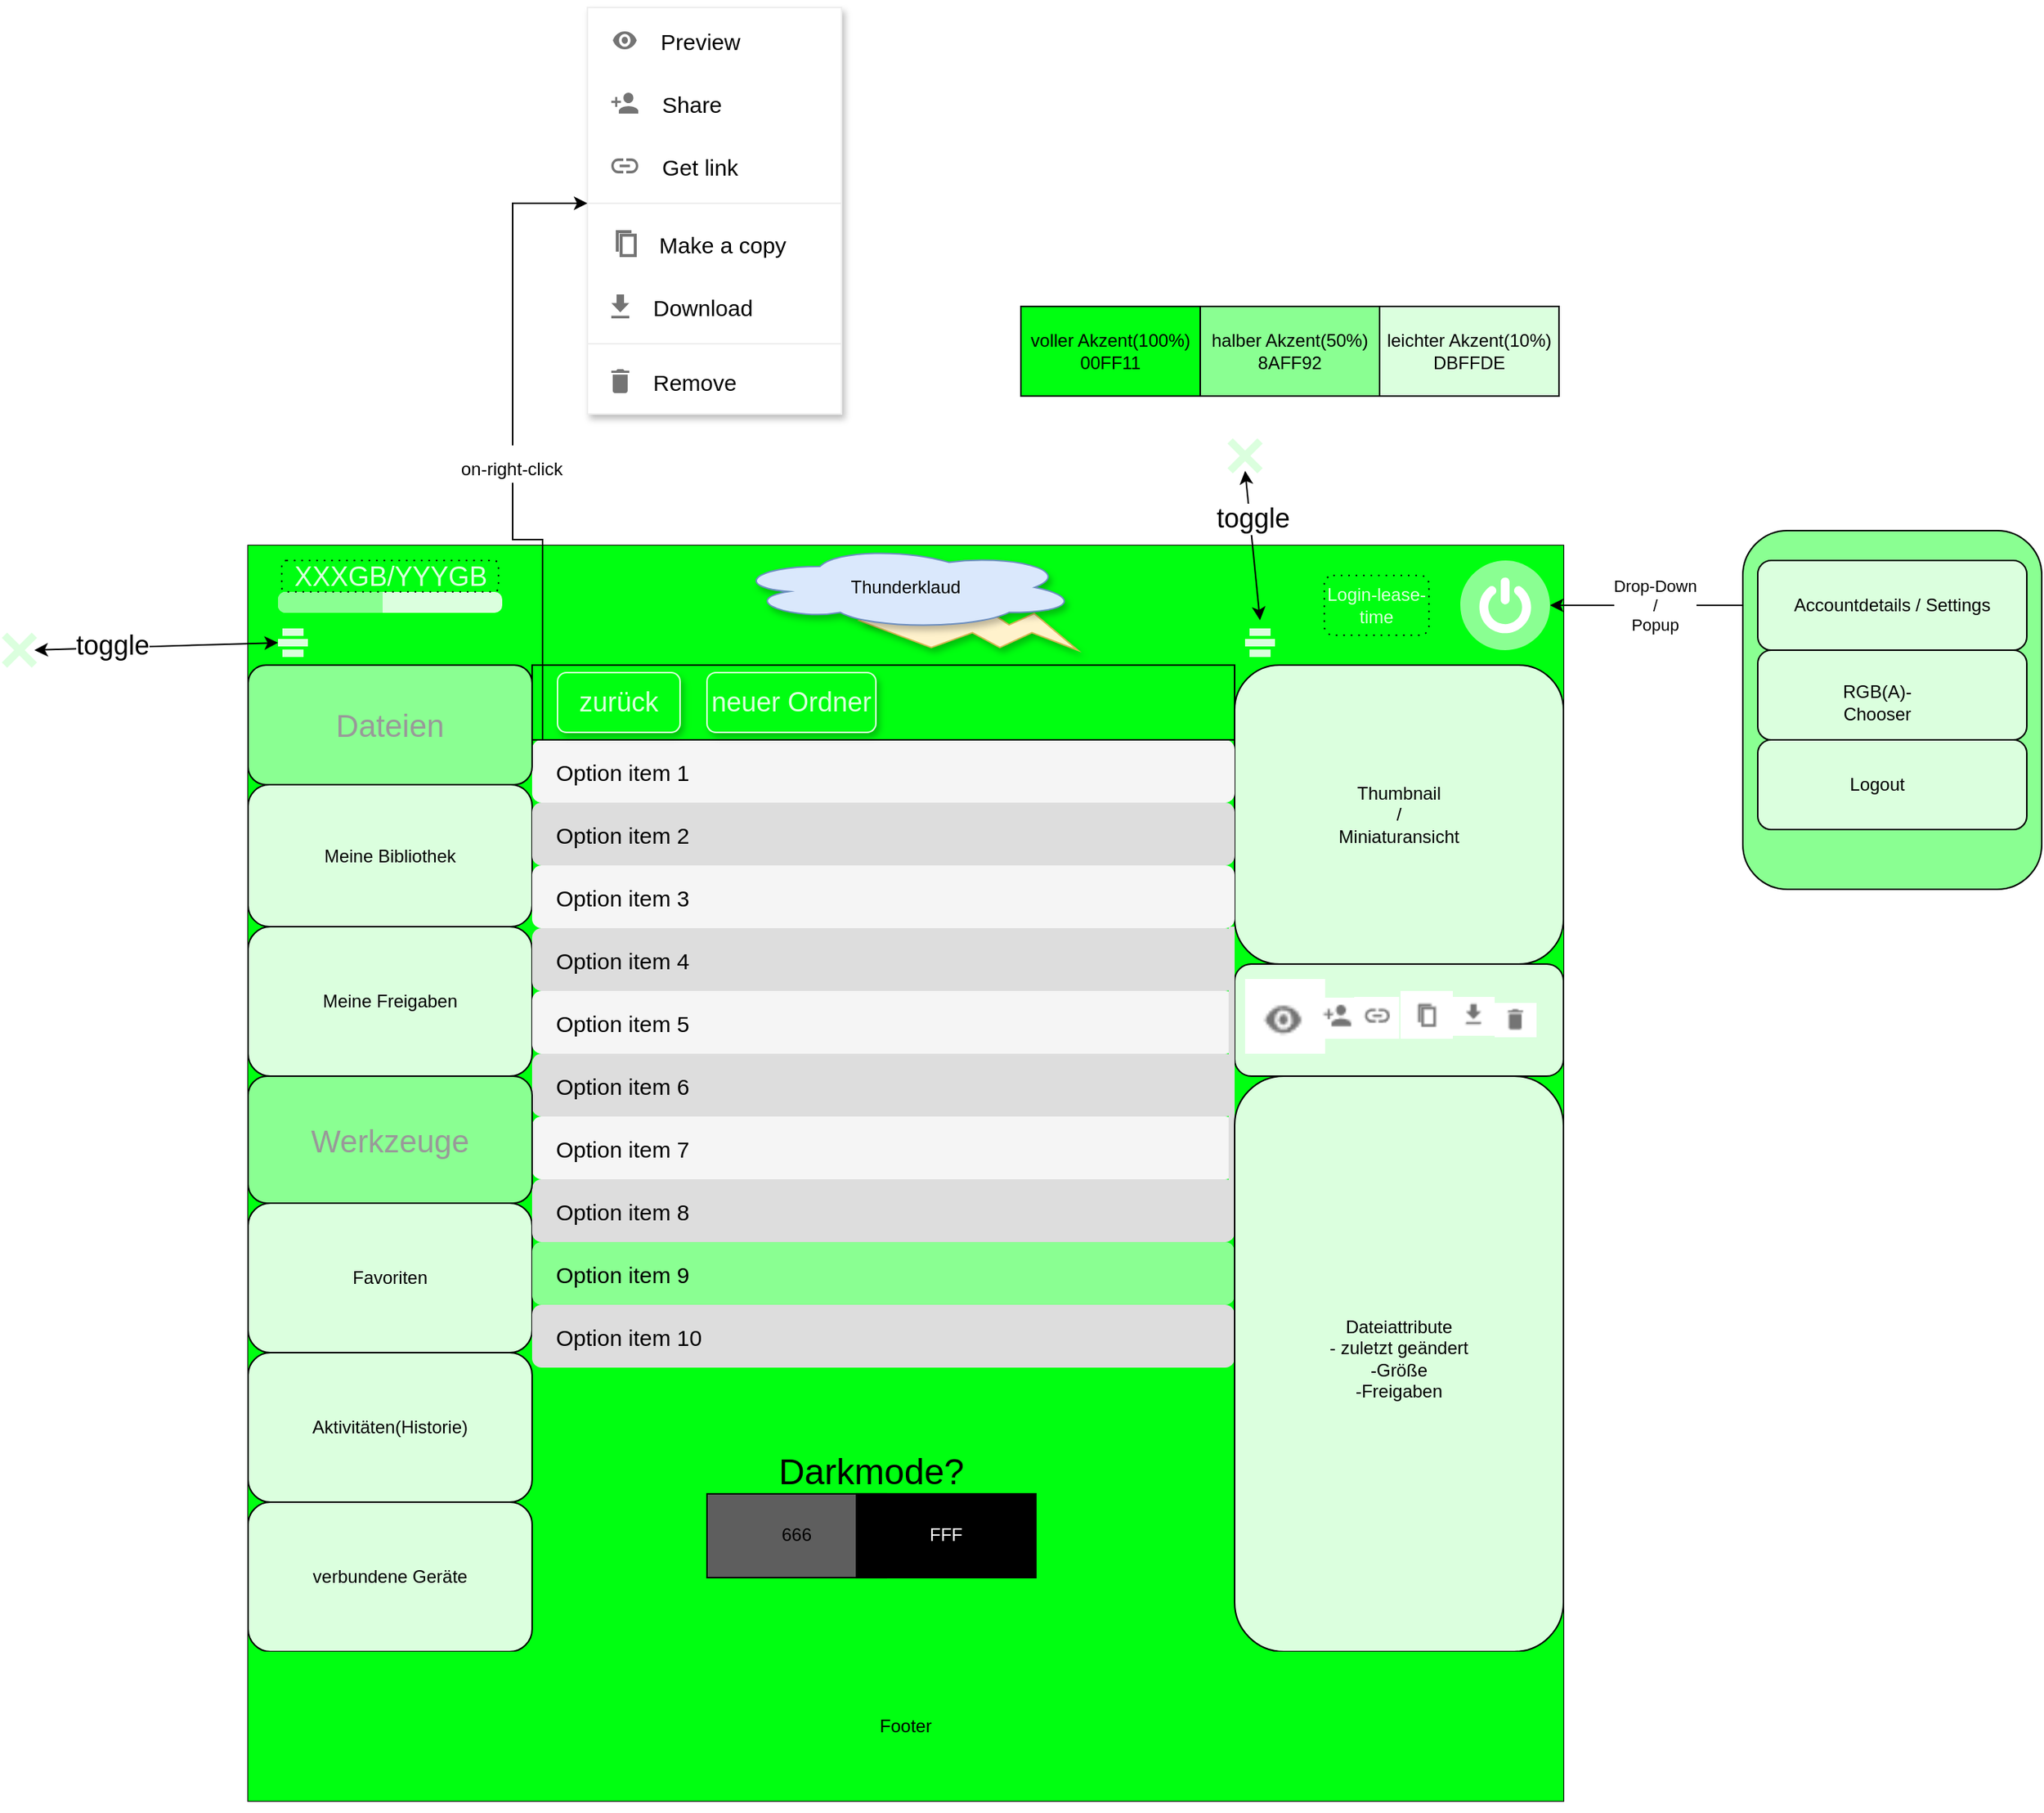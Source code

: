<mxfile version="20.3.0" type="device"><diagram id="fD5sghn02pqpvC1dOxhw" name="Seite-1"><mxGraphModel dx="2585" dy="1576" grid="1" gridSize="10" guides="1" tooltips="1" connect="1" arrows="1" fold="1" page="1" pageScale="1" pageWidth="827" pageHeight="1169" math="0" shadow="0"><root><mxCell id="0"/><mxCell id="1" parent="0"/><mxCell id="sJvkEtUdEGwNYOFq1Ack-138" value="" style="group;fillColor=none;" vertex="1" connectable="0" parent="1"><mxGeometry x="250" y="40" width="1363" height="1200" as="geometry"/></mxCell><mxCell id="sJvkEtUdEGwNYOFq1Ack-93" value="" style="group" vertex="1" connectable="0" parent="sJvkEtUdEGwNYOFq1Ack-138"><mxGeometry x="163" width="1200" height="1200" as="geometry"/></mxCell><mxCell id="sJvkEtUdEGwNYOFq1Ack-33" value="" style="group" vertex="1" connectable="0" parent="sJvkEtUdEGwNYOFq1Ack-93"><mxGeometry y="350" width="1200" height="850" as="geometry"/></mxCell><mxCell id="sJvkEtUdEGwNYOFq1Ack-5" value="" style="group;fillColor=#00FF11;" vertex="1" connectable="0" parent="sJvkEtUdEGwNYOFq1Ack-33"><mxGeometry y="10" width="880" height="840" as="geometry"/></mxCell><mxCell id="sJvkEtUdEGwNYOFq1Ack-2" value="" style="rounded=0;whiteSpace=wrap;html=1;direction=south;fillColor=#00FF11;" vertex="1" parent="sJvkEtUdEGwNYOFq1Ack-5"><mxGeometry width="880" height="840" as="geometry"/></mxCell><mxCell id="sJvkEtUdEGwNYOFq1Ack-3" value="" style="rounded=0;whiteSpace=wrap;html=1;fillColor=#00FF11;strokeColor=none;" vertex="1" parent="sJvkEtUdEGwNYOFq1Ack-5"><mxGeometry width="880" height="80" as="geometry"/></mxCell><mxCell id="sJvkEtUdEGwNYOFq1Ack-6" value="" style="ellipse;whiteSpace=wrap;html=1;aspect=fixed;" vertex="1" parent="sJvkEtUdEGwNYOFq1Ack-5"><mxGeometry x="816" y="15" width="50" height="50" as="geometry"/></mxCell><mxCell id="sJvkEtUdEGwNYOFq1Ack-7" value="" style="rounded=0;whiteSpace=wrap;html=1;fillColor=#00FF11;strokeColor=none;" vertex="1" parent="sJvkEtUdEGwNYOFq1Ack-5"><mxGeometry y="80" width="190" height="760" as="geometry"/></mxCell><mxCell id="sJvkEtUdEGwNYOFq1Ack-8" value="&lt;span style=&quot;color: rgb(0, 0, 0); font-family: Helvetica; font-size: 12px; font-style: normal; font-variant-ligatures: normal; font-variant-caps: normal; font-weight: 400; letter-spacing: normal; orphans: 2; text-align: center; text-indent: 0px; text-transform: none; widows: 2; word-spacing: 0px; -webkit-text-stroke-width: 0px; text-decoration-thickness: initial; text-decoration-style: initial; text-decoration-color: initial; float: none; display: inline !important;&quot;&gt;Meine Bibliothek&lt;/span&gt;" style="rounded=1;whiteSpace=wrap;html=1;fillColor=#DBFFDE;" vertex="1" parent="sJvkEtUdEGwNYOFq1Ack-5"><mxGeometry y="160" width="190" height="95" as="geometry"/></mxCell><mxCell id="sJvkEtUdEGwNYOFq1Ack-9" value="Meine Freigaben" style="rounded=1;whiteSpace=wrap;html=1;fillColor=#DBFFDE;" vertex="1" parent="sJvkEtUdEGwNYOFq1Ack-5"><mxGeometry y="255" width="190" height="100" as="geometry"/></mxCell><mxCell id="sJvkEtUdEGwNYOFq1Ack-11" value="Favoriten" style="rounded=1;whiteSpace=wrap;html=1;fillColor=#DBFFDE;glass=0;" vertex="1" parent="sJvkEtUdEGwNYOFq1Ack-5"><mxGeometry y="440" width="190" height="100" as="geometry"/></mxCell><mxCell id="sJvkEtUdEGwNYOFq1Ack-12" value="Aktivitäten(Historie)" style="rounded=1;whiteSpace=wrap;html=1;fillColor=#DBFFDE;" vertex="1" parent="sJvkEtUdEGwNYOFq1Ack-5"><mxGeometry y="540" width="190" height="100" as="geometry"/></mxCell><mxCell id="sJvkEtUdEGwNYOFq1Ack-13" value="verbundene Geräte" style="rounded=1;whiteSpace=wrap;html=1;fillColor=#DBFFDE;" vertex="1" parent="sJvkEtUdEGwNYOFq1Ack-5"><mxGeometry y="640" width="190" height="100" as="geometry"/></mxCell><mxCell id="sJvkEtUdEGwNYOFq1Ack-14" value="" style="rounded=0;whiteSpace=wrap;html=1;strokeColor=none;" vertex="1" parent="sJvkEtUdEGwNYOFq1Ack-5"><mxGeometry y="740" width="190" height="100" as="geometry"/></mxCell><mxCell id="sJvkEtUdEGwNYOFq1Ack-22" value="" style="sketch=0;html=1;aspect=fixed;strokeColor=none;shadow=0;align=center;verticalAlign=top;fillColor=#8AFF92;shape=mxgraph.gcp2.a7_power" vertex="1" parent="sJvkEtUdEGwNYOFq1Ack-5"><mxGeometry x="811" y="10" width="60" height="60" as="geometry"/></mxCell><mxCell id="sJvkEtUdEGwNYOFq1Ack-35" value="" style="rounded=0;whiteSpace=wrap;html=1;fillColor=#00FF11;strokeColor=none;" vertex="1" parent="sJvkEtUdEGwNYOFq1Ack-5"><mxGeometry x="660" y="80" width="220" height="760" as="geometry"/></mxCell><mxCell id="sJvkEtUdEGwNYOFq1Ack-36" value="" style="rounded=1;whiteSpace=wrap;html=1;fillColor=#DBFFDE;" vertex="1" parent="sJvkEtUdEGwNYOFq1Ack-5"><mxGeometry x="660" y="80" width="220" height="200" as="geometry"/></mxCell><mxCell id="sJvkEtUdEGwNYOFq1Ack-39" value="" style="rounded=1;whiteSpace=wrap;html=1;fillColor=#DBFFDE;" vertex="1" parent="sJvkEtUdEGwNYOFq1Ack-5"><mxGeometry x="660" y="280" width="220" height="75" as="geometry"/></mxCell><mxCell id="sJvkEtUdEGwNYOFq1Ack-48" value="Thumbnail&lt;br&gt;/&lt;br&gt;Miniaturansicht" style="text;html=1;strokeColor=none;fillColor=none;align=center;verticalAlign=middle;whiteSpace=wrap;rounded=0;" vertex="1" parent="sJvkEtUdEGwNYOFq1Ack-5"><mxGeometry x="740" y="165" width="60" height="30" as="geometry"/></mxCell><mxCell id="sJvkEtUdEGwNYOFq1Ack-59" value="" style="shape=rect;strokeColor=none;fillColor=none;shadow=1;" vertex="1" parent="sJvkEtUdEGwNYOFq1Ack-5"><mxGeometry x="190" y="130" width="470" height="710" as="geometry"/></mxCell><mxCell id="sJvkEtUdEGwNYOFq1Ack-60" value="Option item 1" style="text;verticalAlign=middle;spacing=0;spacingLeft=16;fontSize=15;resizeWidth=1;fillColor=#F5F5F5;rounded=1;" vertex="1" parent="sJvkEtUdEGwNYOFq1Ack-59"><mxGeometry width="470" height="42" relative="1" as="geometry"/></mxCell><mxCell id="sJvkEtUdEGwNYOFq1Ack-61" value="Option item 2" style="text;verticalAlign=middle;spacing=0;spacingLeft=16;fontSize=15;resizeWidth=1;fillColor=#ddd;rounded=1;" vertex="1" parent="sJvkEtUdEGwNYOFq1Ack-59"><mxGeometry width="470" height="42" relative="1" as="geometry"><mxPoint y="42" as="offset"/></mxGeometry></mxCell><mxCell id="sJvkEtUdEGwNYOFq1Ack-62" value="Option item 3" style="text;verticalAlign=middle;spacing=0;spacingLeft=16;fontSize=15;resizeWidth=1;fillColor=#F5F5F5;rounded=1;" vertex="1" parent="sJvkEtUdEGwNYOFq1Ack-59"><mxGeometry width="470" height="42" relative="1" as="geometry"><mxPoint y="84" as="offset"/></mxGeometry></mxCell><mxCell id="sJvkEtUdEGwNYOFq1Ack-63" value="Option item 4" style="text;verticalAlign=middle;spacing=0;spacingLeft=16;fontSize=15;resizeWidth=1;fillColor=#ddd;rounded=1;" vertex="1" parent="sJvkEtUdEGwNYOFq1Ack-59"><mxGeometry width="470" height="42" relative="1" as="geometry"><mxPoint y="126" as="offset"/></mxGeometry></mxCell><mxCell id="sJvkEtUdEGwNYOFq1Ack-64" value="Option item 5" style="text;verticalAlign=middle;spacing=0;spacingLeft=16;fontSize=15;resizeWidth=1;fillColor=#F5F5F5;rounded=1;" vertex="1" parent="sJvkEtUdEGwNYOFq1Ack-59"><mxGeometry width="470" height="42" relative="1" as="geometry"><mxPoint y="168" as="offset"/></mxGeometry></mxCell><mxCell id="sJvkEtUdEGwNYOFq1Ack-65" value="Option item 6" style="text;verticalAlign=middle;spacing=0;spacingLeft=16;fontSize=15;resizeWidth=1;fillColor=#ddd;rounded=1;" vertex="1" parent="sJvkEtUdEGwNYOFq1Ack-59"><mxGeometry width="470" height="42" relative="1" as="geometry"><mxPoint y="210" as="offset"/></mxGeometry></mxCell><mxCell id="sJvkEtUdEGwNYOFq1Ack-66" value="Option item 7" style="text;verticalAlign=middle;spacing=0;spacingLeft=16;fontSize=15;resizeWidth=1;fillColor=#F5F5F5;rounded=1;" vertex="1" parent="sJvkEtUdEGwNYOFq1Ack-59"><mxGeometry width="470" height="42" relative="1" as="geometry"><mxPoint y="252" as="offset"/></mxGeometry></mxCell><mxCell id="sJvkEtUdEGwNYOFq1Ack-67" value="Option item 8" style="text;verticalAlign=middle;spacing=0;spacingLeft=16;fontSize=15;resizeWidth=1;fillColor=#ddd;rounded=1;" vertex="1" parent="sJvkEtUdEGwNYOFq1Ack-59"><mxGeometry width="470" height="42" relative="1" as="geometry"><mxPoint y="294" as="offset"/></mxGeometry></mxCell><mxCell id="sJvkEtUdEGwNYOFq1Ack-68" value="Option item 9" style="text;verticalAlign=middle;spacing=0;spacingLeft=16;fontSize=15;resizeWidth=1;fillColor=#8AFF92;rounded=1;" vertex="1" parent="sJvkEtUdEGwNYOFq1Ack-59"><mxGeometry width="470" height="42" relative="1" as="geometry"><mxPoint y="336" as="offset"/></mxGeometry></mxCell><mxCell id="sJvkEtUdEGwNYOFq1Ack-69" value="Option item 10" style="text;verticalAlign=middle;spacing=0;spacingLeft=16;fontSize=15;resizeWidth=1;fillColor=#ddd;rounded=1;" vertex="1" parent="sJvkEtUdEGwNYOFq1Ack-59"><mxGeometry width="470" height="42" relative="1" as="geometry"><mxPoint y="378" as="offset"/></mxGeometry></mxCell><mxCell id="sJvkEtUdEGwNYOFq1Ack-70" value="" style="shape=rect;strokeColor=none;fillColor=#dddddd;" vertex="1" parent="sJvkEtUdEGwNYOFq1Ack-59"><mxGeometry x="1" width="4" height="190" relative="1" as="geometry"><mxPoint x="-4" y="125" as="offset"/></mxGeometry></mxCell><mxCell id="sJvkEtUdEGwNYOFq1Ack-103" value="" style="group" vertex="1" connectable="0" parent="sJvkEtUdEGwNYOFq1Ack-59"><mxGeometry x="117" y="476.447" width="220" height="84.079" as="geometry"/></mxCell><mxCell id="sJvkEtUdEGwNYOFq1Ack-100" value="666" style="rounded=0;whiteSpace=wrap;html=1;fontSize=12;fontColor=#000000;fillColor=#5E5E5E;" vertex="1" parent="sJvkEtUdEGwNYOFq1Ack-103"><mxGeometry y="28.026" width="120" height="56.053" as="geometry"/></mxCell><mxCell id="sJvkEtUdEGwNYOFq1Ack-101" value="&lt;font color=&quot;#ffffff&quot;&gt;FFF&lt;/font&gt;" style="rounded=0;whiteSpace=wrap;html=1;fontSize=12;fontColor=#000000;fillColor=#000000;" vertex="1" parent="sJvkEtUdEGwNYOFq1Ack-103"><mxGeometry x="100" y="28.026" width="120" height="56.053" as="geometry"/></mxCell><mxCell id="sJvkEtUdEGwNYOFq1Ack-102" value="Darkmode?" style="text;html=1;strokeColor=none;fillColor=none;align=center;verticalAlign=middle;whiteSpace=wrap;rounded=0;fontSize=24;fontColor=#000000;" vertex="1" parent="sJvkEtUdEGwNYOFq1Ack-103"><mxGeometry x="20" width="180" height="28.026" as="geometry"/></mxCell><mxCell id="sJvkEtUdEGwNYOFq1Ack-76" value="&lt;font color=&quot;#dbffde&quot;&gt;Login-lease-time&lt;/font&gt;" style="rounded=1;whiteSpace=wrap;html=1;fillColor=none;dashed=1;dashPattern=1 4;" vertex="1" parent="sJvkEtUdEGwNYOFq1Ack-5"><mxGeometry x="720" y="20" width="70" height="40" as="geometry"/></mxCell><mxCell id="sJvkEtUdEGwNYOFq1Ack-77" value="" style="group" vertex="1" connectable="0" parent="sJvkEtUdEGwNYOFq1Ack-5"><mxGeometry x="660" y="355" width="220" height="385" as="geometry"/></mxCell><mxCell id="sJvkEtUdEGwNYOFq1Ack-40" value="" style="rounded=1;whiteSpace=wrap;html=1;fillColor=#DBFFDE;" vertex="1" parent="sJvkEtUdEGwNYOFq1Ack-77"><mxGeometry width="220" height="385" as="geometry"/></mxCell><mxCell id="sJvkEtUdEGwNYOFq1Ack-42" value="Dateiattribute&lt;br&gt;- zuletzt geändert&lt;br&gt;-Größe&lt;br&gt;-Freigaben" style="text;html=1;strokeColor=none;fillColor=none;align=center;verticalAlign=middle;whiteSpace=wrap;rounded=0;" vertex="1" parent="sJvkEtUdEGwNYOFq1Ack-77"><mxGeometry x="30" width="160" height="378.246" as="geometry"/></mxCell><mxCell id="sJvkEtUdEGwNYOFq1Ack-78" value="" style="shape=image;verticalLabelPosition=bottom;labelBackgroundColor=default;verticalAlign=top;aspect=fixed;imageAspect=0;image=data:image/png,iVBORw0KGgoAAAANSUhEUgAAAB4AAAAcCAIAAAD5mpj+AAAACXBIWXMAAA7EAAAOxAGVKw4bAAABFUlEQVRIie3UXY3EIBAH8P9ezgBI6EjoWKAWagEl1YAFKgEsYIFKYCT0HibZ7Mv2K9lL7tJ5K4UfAww81nXFZ+LrQ+5N3/Q/pb93e9RaSykiIiLGGGYmImPM7sDH9kWPMZZSADCz6q01AOM4MvN1OoRQawXgvScibUwp5ZwBOOeGYdig3+51Skld5xwRlVJ0pmEYrLUAcs4icpoWEU0NABGJSIyx1qqNXdfprxjjaVrz1bDWPj81zecZXsmamXXVOo1WBQDn3Gu3vu836LfHKCIhhNaatdZ7b4zR4hORaZoAEJH3/gqt+c7z3FojIs1XN/2Iu0OrlVJalkXLWeNIUe/TrysAYK09cg/P0Rfib758N/179A82eaRA46kmbgAAAABJRU5ErkJggg==;" vertex="1" parent="sJvkEtUdEGwNYOFq1Ack-5"><mxGeometry x="667" y="290" width="53.57" height="50" as="geometry"/></mxCell><mxCell id="sJvkEtUdEGwNYOFq1Ack-79" value="" style="shape=image;verticalLabelPosition=bottom;labelBackgroundColor=default;verticalAlign=top;aspect=fixed;imageAspect=0;image=data:image/png,iVBORw0KGgoAAAANSUhEUgAAABoAAAAXCAIAAACatshHAAAACXBIWXMAAA7EAAAOxAGVKw4bAAAA5UlEQVQ4je2UwZHDIAxFlcw2IFqgBKsFKMFuxMW4BdyCWlALbkEqwXtglkmGWHEyOeSw/8Qg5iF9JC77vsPndP0g6+txP2cObdu2rquqElHOGRHfx5nZsix1LSIAME3T0eEHxZpZKcXMWmq3URFpoVO4lsWRzhZrZi2XuogxEhEzq2rdTyk5N93hVLXlxcyISEQAMI4jM5vZMAw5ZwcHeydVnedZVfvQU51qFPhzExFDCI53F39mReTWuKpqaIyx53q4UorzxCml3kdvyPx2YeZ+0/MuhOBEH+qJd6/quz+of9z7+gU56q/0nLaefAAAAABJRU5ErkJggg==;" vertex="1" parent="sJvkEtUdEGwNYOFq1Ack-5"><mxGeometry x="714" y="302.5" width="31.09" height="27.5" as="geometry"/></mxCell><mxCell id="sJvkEtUdEGwNYOFq1Ack-80" value="" style="shape=image;verticalLabelPosition=bottom;labelBackgroundColor=default;verticalAlign=top;aspect=fixed;imageAspect=0;image=data:image/png,iVBORw0KGgoAAAANSUhEUgAAABwAAAAaCAIAAAArNqveAAAACXBIWXMAAA7EAAAOxAGVKw4bAAABDklEQVRIie2TwY3EIAxFPattwJSAW4ASSAmhhbSQTtICKQFaoAUoAZeQPViKoiQzO6vNZaT8E5bx07cxj2VZ4Gp9XU68oZ8D/X6RyzmXUuRsjCGiGCMzAwAiEhER/QHKzCEEISqlAEDqa60CBYCUknPOWouIu/LH6fJP08TMzjljzLM+Qgg5Z+dc13W/O2XmUsqWuLpbhYje+1prrfVIOIG21gDAWithjDGltL0wDIO0rLXOOb8FFZVSxKm1Vsa6ahvuUk+hRKSUSikRESIi4ulkc84y02Pq/KFKKfM8t9aEC4eVqrW21pRS4zi+5VTM9n2fUmJmoexWSmuttfben5afO/2nPufv39AberF+AE9VhYw3lXtOAAAAAElFTkSuQmCC;" vertex="1" parent="sJvkEtUdEGwNYOFq1Ack-5"><mxGeometry x="740" y="302" width="30.15" height="28" as="geometry"/></mxCell><mxCell id="sJvkEtUdEGwNYOFq1Ack-81" value="" style="shape=image;verticalLabelPosition=bottom;labelBackgroundColor=default;verticalAlign=top;aspect=fixed;imageAspect=0;image=data:image/png,iVBORw0KGgoAAAANSUhEUgAAACMAAAAgCAIAAAAXL1agAAAACXBIWXMAAA7EAAAOxAGVKw4bAAAAuklEQVRIiWP8//8/A10AE32sGbVp1KYBtImFGEVnzpzBKi4oKKisrEw1m+7evbty5UqsUiYmJtS0CQIUFBTExcXRBLm5uc+ePQthGxsbU8cmeXn5gwcP4pI1NDSkmk0QYGZmpq6ujia4ePFiYvSSZhMDA4Oenh4y9+fPn0RqHI75adSmYWSTkJAQPWxSVlaurKy0t7en0CbScu7bt29nzJhBc5vY2dmfPHmCVZwY7Yyj7b1Rm0ZtohoAAODtJxMvHPNZAAAAAElFTkSuQmCC;" vertex="1" parent="sJvkEtUdEGwNYOFq1Ack-5"><mxGeometry x="771" y="298" width="35" height="32" as="geometry"/></mxCell><mxCell id="sJvkEtUdEGwNYOFq1Ack-82" value="" style="shape=image;verticalLabelPosition=bottom;labelBackgroundColor=default;verticalAlign=top;aspect=fixed;imageAspect=0;image=data:image/png,iVBORw0KGgoAAAANSUhEUgAAABwAAAAaCAIAAAArNqveAAAACXBIWXMAAA7EAAAOxAGVKw4bAAAAt0lEQVRIie2U0QkDIQyGvdIFdAVn0RGcwRXcxFXUFW4Es4KOYB8KR+v1oneVgtD/KUj8IPmTLKUUMlq34cSpoPeeJADYYs75ACgAWGufMWPMGNP8Mk9Pf27Uuq7k3aXtkVKKOLYgG+W9DyHs3xljSikEipUvpRRCnCU2oB+5TWIbWnG11j3DT0qfnHMxxs5kzKjLwkaqGqZKSB8Ooa8rvxd+BA7LzzmnlBAopfQ09BvNc1D+0PF6AETckSXUcZ+IAAAAAElFTkSuQmCC;" vertex="1" parent="sJvkEtUdEGwNYOFq1Ack-5"><mxGeometry x="806" y="302" width="28" height="26" as="geometry"/></mxCell><mxCell id="sJvkEtUdEGwNYOFq1Ack-83" value="" style="shape=image;verticalLabelPosition=bottom;labelBackgroundColor=default;verticalAlign=top;aspect=fixed;imageAspect=0;image=data:image/png,iVBORw0KGgoAAAANSUhEUgAAABwAAAAXCAIAAACXqLgAAAAACXBIWXMAAA7EAAAOxAGVKw4bAAAAkklEQVQ4je2UXQ3FIAyFu5sZKBLQABLAAlpwggW8YAELHAnsYS/LMljC3QvZ+tT050vTnnSptdLT9nucOBV0va0AEGPcfSmltfa2ZWkdCkAIgYhKKce4EGJ3vPcjkxpjWilm7jQ2oczMzCmly6xzbgRKRDnnMeg8kvqgb4b2xK+1BgDgFFdK9aHNh/KPzbPTeaAb9WAp06X5EU8AAAAASUVORK5CYII=;" vertex="1" parent="sJvkEtUdEGwNYOFq1Ack-5"><mxGeometry x="834" y="306" width="28" height="23" as="geometry"/></mxCell><mxCell id="sJvkEtUdEGwNYOFq1Ack-85" value="&lt;font color=&quot;#999999&quot; style=&quot;font-size: 21px;&quot;&gt;Werkzeuge&lt;/font&gt;" style="rounded=1;whiteSpace=wrap;html=1;fillColor=#8AFF92;" vertex="1" parent="sJvkEtUdEGwNYOFq1Ack-5"><mxGeometry y="355" width="190" height="85" as="geometry"/></mxCell><mxCell id="sJvkEtUdEGwNYOFq1Ack-86" value="&lt;font color=&quot;#999999&quot; style=&quot;font-size: 21px;&quot;&gt;Dateien&lt;/font&gt;" style="rounded=1;whiteSpace=wrap;html=1;fillColor=#8AFF92;" vertex="1" parent="sJvkEtUdEGwNYOFq1Ack-5"><mxGeometry y="80" width="190" height="80" as="geometry"/></mxCell><mxCell id="sJvkEtUdEGwNYOFq1Ack-89" value="Footer" style="rounded=0;whiteSpace=wrap;html=1;fontSize=12;fontColor=#000000;fillColor=#00FF11;strokeColor=none;" vertex="1" parent="sJvkEtUdEGwNYOFq1Ack-5"><mxGeometry y="740" width="880" height="100" as="geometry"/></mxCell><mxCell id="sJvkEtUdEGwNYOFq1Ack-92" value="" style="group;shadow=1;" vertex="1" connectable="0" parent="sJvkEtUdEGwNYOFq1Ack-5"><mxGeometry x="325" width="230" height="70" as="geometry"/></mxCell><mxCell id="sJvkEtUdEGwNYOFq1Ack-91" value="" style="verticalLabelPosition=bottom;verticalAlign=top;html=1;shape=mxgraph.basic.flash;fontSize=12;direction=north;fillColor=#fff2cc;strokeColor=#d6b656;shadow=1;" vertex="1" parent="sJvkEtUdEGwNYOFq1Ack-92"><mxGeometry x="83.854" y="35" width="146.146" height="35" as="geometry"/></mxCell><mxCell id="sJvkEtUdEGwNYOFq1Ack-90" value="Thunderklaud" style="ellipse;shape=cloud;whiteSpace=wrap;html=1;fontSize=12;fillColor=#dae8fc;strokeColor=#6c8ebf;shadow=1;" vertex="1" parent="sJvkEtUdEGwNYOFq1Ack-92"><mxGeometry width="230" height="56" as="geometry"/></mxCell><mxCell id="sJvkEtUdEGwNYOFq1Ack-107" value="" style="group" vertex="1" connectable="0" parent="sJvkEtUdEGwNYOFq1Ack-5"><mxGeometry x="20" y="10" width="150" height="35" as="geometry"/></mxCell><mxCell id="sJvkEtUdEGwNYOFq1Ack-75" value="" style="group" vertex="1" connectable="0" parent="sJvkEtUdEGwNYOFq1Ack-107"><mxGeometry width="150" height="35" as="geometry"/></mxCell><mxCell id="sJvkEtUdEGwNYOFq1Ack-73" value="" style="html=1;shadow=0;dashed=0;shape=mxgraph.bootstrap.rrect;rSize=5;fillColor=#DBFFDE;strokeColor=none;" vertex="1" parent="sJvkEtUdEGwNYOFq1Ack-75"><mxGeometry y="21" width="150" height="14" as="geometry"/></mxCell><mxCell id="sJvkEtUdEGwNYOFq1Ack-74" value="" style="html=1;shadow=0;dashed=0;shape=mxgraph.bootstrap.leftButton;rSize=5;fillColor=#8AFF92;strokeColor=none;resizeHeight=1;" vertex="1" parent="sJvkEtUdEGwNYOFq1Ack-73"><mxGeometry width="70" height="14" relative="1" as="geometry"/></mxCell><mxCell id="sJvkEtUdEGwNYOFq1Ack-72" value="&lt;font style=&quot;font-size: 18px;&quot;&gt;XXXGB/YYYGB&lt;/font&gt;" style="rounded=1;whiteSpace=wrap;html=1;fillColor=none;fontColor=#DBFFDE;dashed=1;dashPattern=1 4;" vertex="1" parent="sJvkEtUdEGwNYOFq1Ack-107"><mxGeometry x="2.5" width="145" height="21" as="geometry"/></mxCell><mxCell id="sJvkEtUdEGwNYOFq1Ack-114" value="" style="ellipse;whiteSpace=wrap;html=1;aspect=fixed;rounded=1;shadow=1;glass=0;dashed=1;dashPattern=1 4;fontSize=18;fontColor=#DBFFDE;fillColor=none;strokeColor=none;" vertex="1" parent="sJvkEtUdEGwNYOFq1Ack-5"><mxGeometry x="20" y="55" width="20" height="20" as="geometry"/></mxCell><mxCell id="sJvkEtUdEGwNYOFq1Ack-115" value="" style="endArrow=none;html=1;rounded=0;fontSize=18;fontColor=#DBFFDE;exitX=0;exitY=0;exitDx=0;exitDy=0;entryX=1;entryY=0;entryDx=0;entryDy=0;strokeWidth=5;strokeColor=#DBFFDE;" edge="1" parent="sJvkEtUdEGwNYOFq1Ack-5" source="sJvkEtUdEGwNYOFq1Ack-114" target="sJvkEtUdEGwNYOFq1Ack-114"><mxGeometry width="50" height="50" relative="1" as="geometry"><mxPoint x="-45.098" y="-25" as="sourcePoint"/><mxPoint x="-5.677" y="-64.062" as="targetPoint"/></mxGeometry></mxCell><mxCell id="sJvkEtUdEGwNYOFq1Ack-116" value="" style="endArrow=none;html=1;rounded=0;fontSize=18;fontColor=#DBFFDE;exitX=0;exitY=0.5;exitDx=0;exitDy=0;entryX=1;entryY=0.5;entryDx=0;entryDy=0;strokeWidth=5;strokeColor=#DBFFDE;" edge="1" parent="sJvkEtUdEGwNYOFq1Ack-5" source="sJvkEtUdEGwNYOFq1Ack-114" target="sJvkEtUdEGwNYOFq1Ack-114"><mxGeometry width="50" height="50" relative="1" as="geometry"><mxPoint x="-39.804" y="-164.285" as="sourcePoint"/><mxPoint x="4.797" y="-164.285" as="targetPoint"/></mxGeometry></mxCell><mxCell id="sJvkEtUdEGwNYOFq1Ack-117" value="" style="endArrow=none;html=1;rounded=0;fontSize=18;fontColor=#DBFFDE;exitX=0;exitY=1;exitDx=0;exitDy=0;entryX=1;entryY=1;entryDx=0;entryDy=0;strokeWidth=5;strokeColor=#DBFFDE;" edge="1" parent="sJvkEtUdEGwNYOFq1Ack-5" source="sJvkEtUdEGwNYOFq1Ack-114" target="sJvkEtUdEGwNYOFq1Ack-114"><mxGeometry width="50" height="50" relative="1" as="geometry"><mxPoint x="-31.919" y="-156.472" as="sourcePoint"/><mxPoint x="12.682" y="-156.472" as="targetPoint"/></mxGeometry></mxCell><mxCell id="sJvkEtUdEGwNYOFq1Ack-120" value="" style="ellipse;whiteSpace=wrap;html=1;aspect=fixed;rounded=1;shadow=1;glass=0;dashed=1;dashPattern=1 4;fontSize=18;fontColor=#DBFFDE;fillColor=none;strokeColor=none;" vertex="1" parent="sJvkEtUdEGwNYOFq1Ack-5"><mxGeometry x="667" y="55" width="20" height="20" as="geometry"/></mxCell><mxCell id="sJvkEtUdEGwNYOFq1Ack-121" value="" style="endArrow=none;html=1;rounded=0;fontSize=18;fontColor=#DBFFDE;exitX=0;exitY=0;exitDx=0;exitDy=0;entryX=1;entryY=0;entryDx=0;entryDy=0;strokeWidth=5;strokeColor=#DBFFDE;" edge="1" parent="sJvkEtUdEGwNYOFq1Ack-5" source="sJvkEtUdEGwNYOFq1Ack-120" target="sJvkEtUdEGwNYOFq1Ack-120"><mxGeometry width="50" height="50" relative="1" as="geometry"><mxPoint x="188.902" y="-425" as="sourcePoint"/><mxPoint x="228.323" y="-464.062" as="targetPoint"/></mxGeometry></mxCell><mxCell id="sJvkEtUdEGwNYOFq1Ack-122" value="" style="endArrow=none;html=1;rounded=0;fontSize=18;fontColor=#DBFFDE;exitX=0;exitY=0.5;exitDx=0;exitDy=0;entryX=1;entryY=0.5;entryDx=0;entryDy=0;strokeWidth=5;strokeColor=#DBFFDE;" edge="1" parent="sJvkEtUdEGwNYOFq1Ack-5" source="sJvkEtUdEGwNYOFq1Ack-120" target="sJvkEtUdEGwNYOFq1Ack-120"><mxGeometry width="50" height="50" relative="1" as="geometry"><mxPoint x="194.196" y="-564.285" as="sourcePoint"/><mxPoint x="238.797" y="-564.285" as="targetPoint"/></mxGeometry></mxCell><mxCell id="sJvkEtUdEGwNYOFq1Ack-123" value="" style="endArrow=none;html=1;rounded=0;fontSize=18;fontColor=#DBFFDE;exitX=0;exitY=1;exitDx=0;exitDy=0;entryX=1;entryY=1;entryDx=0;entryDy=0;strokeWidth=5;strokeColor=#DBFFDE;" edge="1" parent="sJvkEtUdEGwNYOFq1Ack-5" source="sJvkEtUdEGwNYOFq1Ack-120" target="sJvkEtUdEGwNYOFq1Ack-120"><mxGeometry width="50" height="50" relative="1" as="geometry"><mxPoint x="202.081" y="-556.472" as="sourcePoint"/><mxPoint x="246.682" y="-556.472" as="targetPoint"/></mxGeometry></mxCell><mxCell id="sJvkEtUdEGwNYOFq1Ack-135" value="" style="rounded=0;whiteSpace=wrap;html=1;shadow=0;glass=0;fontSize=18;fontColor=#000000;fillColor=#00ff11;" vertex="1" parent="sJvkEtUdEGwNYOFq1Ack-5"><mxGeometry x="190" y="80" width="470" height="50" as="geometry"/></mxCell><mxCell id="sJvkEtUdEGwNYOFq1Ack-136" value="&lt;font color=&quot;#dbffde&quot;&gt;zurück&lt;/font&gt;" style="rounded=1;whiteSpace=wrap;html=1;shadow=1;glass=0;fontSize=18;fontColor=#000000;fillColor=#00ff11;strokeColor=#DBFFDE;" vertex="1" parent="sJvkEtUdEGwNYOFq1Ack-5"><mxGeometry x="207" y="85" width="82" height="40" as="geometry"/></mxCell><mxCell id="sJvkEtUdEGwNYOFq1Ack-137" value="&lt;font color=&quot;#dbffde&quot;&gt;neuer Ordner&lt;/font&gt;" style="rounded=1;whiteSpace=wrap;html=1;shadow=1;glass=0;fontSize=18;fontColor=#000000;fillColor=#00ff11;strokeColor=#DBFFDE;" vertex="1" parent="sJvkEtUdEGwNYOFq1Ack-5"><mxGeometry x="307" y="85" width="113" height="40" as="geometry"/></mxCell><mxCell id="sJvkEtUdEGwNYOFq1Ack-31" value="Drop-Down&lt;br&gt;/&lt;br&gt;Popup" style="edgeStyle=orthogonalEdgeStyle;rounded=0;orthogonalLoop=1;jettySize=auto;html=1;exitX=0;exitY=0.5;exitDx=0;exitDy=0;" edge="1" parent="sJvkEtUdEGwNYOFq1Ack-33" source="sJvkEtUdEGwNYOFq1Ack-25" target="sJvkEtUdEGwNYOFq1Ack-22"><mxGeometry relative="1" as="geometry"/></mxCell><mxCell id="sJvkEtUdEGwNYOFq1Ack-32" value="" style="group;fillColor=default;" vertex="1" connectable="0" parent="sJvkEtUdEGwNYOFq1Ack-33"><mxGeometry x="1000" width="200" height="240" as="geometry"/></mxCell><mxCell id="sJvkEtUdEGwNYOFq1Ack-24" value="" style="rounded=1;whiteSpace=wrap;html=1;fillColor=#8AFF92;" vertex="1" parent="sJvkEtUdEGwNYOFq1Ack-32"><mxGeometry width="200" height="240" as="geometry"/></mxCell><mxCell id="sJvkEtUdEGwNYOFq1Ack-25" value="Accountdetails / Settings" style="rounded=1;whiteSpace=wrap;html=1;fillColor=#DBFFDE;" vertex="1" parent="sJvkEtUdEGwNYOFq1Ack-32"><mxGeometry x="10" y="20" width="180" height="60" as="geometry"/></mxCell><mxCell id="sJvkEtUdEGwNYOFq1Ack-26" value="" style="rounded=1;whiteSpace=wrap;html=1;fillColor=#DBFFDE;" vertex="1" parent="sJvkEtUdEGwNYOFq1Ack-32"><mxGeometry x="10" y="80" width="180" height="60" as="geometry"/></mxCell><mxCell id="sJvkEtUdEGwNYOFq1Ack-27" value="" style="rounded=1;whiteSpace=wrap;html=1;fillColor=#DBFFDE;" vertex="1" parent="sJvkEtUdEGwNYOFq1Ack-32"><mxGeometry x="10" y="140" width="180" height="60" as="geometry"/></mxCell><mxCell id="sJvkEtUdEGwNYOFq1Ack-29" value="RGB(A)-Chooser" style="text;html=1;strokeColor=none;fillColor=none;align=center;verticalAlign=middle;whiteSpace=wrap;rounded=0;" vertex="1" parent="sJvkEtUdEGwNYOFq1Ack-32"><mxGeometry x="60" y="100" width="60" height="30" as="geometry"/></mxCell><mxCell id="sJvkEtUdEGwNYOFq1Ack-30" value="Logout" style="text;html=1;strokeColor=none;fillColor=none;align=center;verticalAlign=middle;whiteSpace=wrap;rounded=0;" vertex="1" parent="sJvkEtUdEGwNYOFq1Ack-32"><mxGeometry x="60" y="155" width="60" height="30" as="geometry"/></mxCell><mxCell id="sJvkEtUdEGwNYOFq1Ack-50" value="" style="perimeter=none;dashed=0;shape=rect;fillColor=#ffffff;strokeColor=#eeeeee;shadow=1;" vertex="1" parent="sJvkEtUdEGwNYOFq1Ack-93"><mxGeometry x="227" width="170" height="272" as="geometry"/></mxCell><mxCell id="sJvkEtUdEGwNYOFq1Ack-51" value="Preview" style="perimeter=none;dashed=0;shape=mxgraph.gmdl.preview;verticalAlign=middle;align=left;labelPosition=right;fontSize=15;spacing=16;resizeWidth=1;strokeColor=none;fillColor=#747474;" vertex="1" parent="sJvkEtUdEGwNYOFq1Ack-50"><mxGeometry width="16" height="12" relative="1" as="geometry"><mxPoint x="17" y="16" as="offset"/></mxGeometry></mxCell><mxCell id="sJvkEtUdEGwNYOFq1Ack-52" value="Share" style="perimeter=none;dashed=0;shape=mxgraph.gmdl.share3;verticalAlign=middle;align=left;labelPosition=right;fontSize=15;spacing=16;resizeWidth=1;strokeColor=none;fillColor=#747474;" vertex="1" parent="sJvkEtUdEGwNYOFq1Ack-50"><mxGeometry width="18" height="14" relative="1" as="geometry"><mxPoint x="16" y="57" as="offset"/></mxGeometry></mxCell><mxCell id="sJvkEtUdEGwNYOFq1Ack-53" value="Get link" style="perimeter=none;dashed=0;shape=mxgraph.gmdl.link;verticalAlign=middle;align=left;labelPosition=right;fontSize=15;spacing=16;resizeWidth=1;strokeColor=none;fillColor=#747474;" vertex="1" parent="sJvkEtUdEGwNYOFq1Ack-50"><mxGeometry width="18" height="10" relative="1" as="geometry"><mxPoint x="16" y="101" as="offset"/></mxGeometry></mxCell><mxCell id="sJvkEtUdEGwNYOFq1Ack-54" value="" style="shape=line;resizeWidth=1;perimeter=none;strokeColor=#eeeeee;" vertex="1" parent="sJvkEtUdEGwNYOFq1Ack-50"><mxGeometry width="170" height="10" relative="1" as="geometry"><mxPoint y="126" as="offset"/></mxGeometry></mxCell><mxCell id="sJvkEtUdEGwNYOFq1Ack-55" value="Make a copy" style="perimeter=none;dashed=0;shape=mxgraph.gmdl.copy;verticalAlign=middle;align=left;labelPosition=right;strokeWidth=2;fontSize=15;spacing=16;resizeWidth=1;strokeColor=#747474;fillColor=none;" vertex="1" parent="sJvkEtUdEGwNYOFq1Ack-50"><mxGeometry width="12" height="16" relative="1" as="geometry"><mxPoint x="20" y="150" as="offset"/></mxGeometry></mxCell><mxCell id="sJvkEtUdEGwNYOFq1Ack-56" value="Download" style="perimeter=none;dashed=0;shape=mxgraph.gmdl.download;verticalAlign=middle;align=left;labelPosition=right;fontSize=15;spacing=16;resizeWidth=1;strokeColor=none;fillColor=#747474;" vertex="1" parent="sJvkEtUdEGwNYOFq1Ack-50"><mxGeometry width="12" height="16" relative="1" as="geometry"><mxPoint x="16" y="192" as="offset"/></mxGeometry></mxCell><mxCell id="sJvkEtUdEGwNYOFq1Ack-57" value="" style="shape=line;resizeWidth=1;perimeter=none;strokeColor=#eeeeee;" vertex="1" parent="sJvkEtUdEGwNYOFq1Ack-50"><mxGeometry width="170" height="10" relative="1" as="geometry"><mxPoint y="220" as="offset"/></mxGeometry></mxCell><mxCell id="sJvkEtUdEGwNYOFq1Ack-58" value="Remove" style="perimeter=none;dashed=0;shape=mxgraph.gmdl.remove;verticalAlign=middle;align=left;labelPosition=right;fontSize=15;spacing=16;resizeWidth=1;strokeColor=none;fillColor=#747474;" vertex="1" parent="sJvkEtUdEGwNYOFq1Ack-50"><mxGeometry width="12" height="16" relative="1" as="geometry"><mxPoint x="16" y="242" as="offset"/></mxGeometry></mxCell><mxCell id="sJvkEtUdEGwNYOFq1Ack-87" style="edgeStyle=orthogonalEdgeStyle;rounded=0;orthogonalLoop=1;jettySize=auto;html=1;fontSize=21;fontColor=#999999;entryX=0;entryY=0.5;entryDx=0;entryDy=0;entryPerimeter=0;" edge="1" parent="sJvkEtUdEGwNYOFq1Ack-93" source="sJvkEtUdEGwNYOFq1Ack-60" target="sJvkEtUdEGwNYOFq1Ack-54"><mxGeometry relative="1" as="geometry"><Array as="points"><mxPoint x="197" y="356"/><mxPoint x="177" y="356"/><mxPoint x="177" y="131"/></Array></mxGeometry></mxCell><mxCell id="sJvkEtUdEGwNYOFq1Ack-88" value="&lt;font color=&quot;#000000&quot; style=&quot;font-size: 12px;&quot;&gt;on-right-click&lt;/font&gt;" style="edgeLabel;html=1;align=center;verticalAlign=middle;resizable=0;points=[];fontSize=21;fontColor=#999999;" vertex="1" connectable="0" parent="sJvkEtUdEGwNYOFq1Ack-87"><mxGeometry x="-0.042" y="1" relative="1" as="geometry"><mxPoint as="offset"/></mxGeometry></mxCell><mxCell id="sJvkEtUdEGwNYOFq1Ack-94" value="voller Akzent(100%)&lt;br&gt;00FF11" style="rounded=0;whiteSpace=wrap;html=1;fontSize=12;fontColor=#000000;fillColor=#00FF11;" vertex="1" parent="sJvkEtUdEGwNYOFq1Ack-93"><mxGeometry x="517" y="200" width="120" height="60" as="geometry"/></mxCell><mxCell id="sJvkEtUdEGwNYOFq1Ack-95" value="halber Akzent(50%)&lt;br&gt;8AFF92" style="rounded=0;whiteSpace=wrap;html=1;fontSize=12;fontColor=#000000;fillColor=#8AFF92;" vertex="1" parent="sJvkEtUdEGwNYOFq1Ack-93"><mxGeometry x="637" y="200" width="120" height="60" as="geometry"/></mxCell><mxCell id="sJvkEtUdEGwNYOFq1Ack-96" value="leichter Akzent(10%)&lt;br&gt;DBFFDE" style="rounded=0;whiteSpace=wrap;html=1;fontSize=12;fontColor=#000000;fillColor=#DBFFDE;" vertex="1" parent="sJvkEtUdEGwNYOFq1Ack-93"><mxGeometry x="757" y="200" width="120" height="60" as="geometry"/></mxCell><mxCell id="sJvkEtUdEGwNYOFq1Ack-130" value="" style="group" vertex="1" connectable="0" parent="sJvkEtUdEGwNYOFq1Ack-93"><mxGeometry x="657" y="290" width="20" height="20" as="geometry"/></mxCell><mxCell id="sJvkEtUdEGwNYOFq1Ack-131" value="" style="endArrow=none;html=1;rounded=0;strokeWidth=5;fontSize=18;fontColor=#DBFFDE;strokeColor=#DBFFDE;" edge="1" parent="sJvkEtUdEGwNYOFq1Ack-130"><mxGeometry width="50" height="50" relative="1" as="geometry"><mxPoint y="20" as="sourcePoint"/><mxPoint x="20" as="targetPoint"/></mxGeometry></mxCell><mxCell id="sJvkEtUdEGwNYOFq1Ack-132" value="" style="endArrow=none;html=1;rounded=0;strokeWidth=5;fontSize=18;fontColor=#DBFFDE;strokeColor=#DBFFDE;" edge="1" parent="sJvkEtUdEGwNYOFq1Ack-130"><mxGeometry width="50" height="50" relative="1" as="geometry"><mxPoint as="sourcePoint"/><mxPoint x="20" y="20" as="targetPoint"/></mxGeometry></mxCell><mxCell id="sJvkEtUdEGwNYOFq1Ack-133" value="" style="endArrow=classic;startArrow=classic;html=1;rounded=0;strokeWidth=1;fontSize=18;fontColor=#DBFFDE;" edge="1" parent="sJvkEtUdEGwNYOFq1Ack-93"><mxGeometry width="50" height="50" relative="1" as="geometry"><mxPoint x="667" y="310" as="sourcePoint"/><mxPoint x="677" y="410" as="targetPoint"/></mxGeometry></mxCell><mxCell id="sJvkEtUdEGwNYOFq1Ack-134" value="&lt;font color=&quot;#000000&quot;&gt;toggle&lt;/font&gt;" style="edgeLabel;html=1;align=center;verticalAlign=middle;resizable=0;points=[];fontSize=18;fontColor=#DBFFDE;" vertex="1" connectable="0" parent="sJvkEtUdEGwNYOFq1Ack-133"><mxGeometry x="-0.361" y="2" relative="1" as="geometry"><mxPoint as="offset"/></mxGeometry></mxCell><mxCell id="sJvkEtUdEGwNYOFq1Ack-127" value="" style="group" vertex="1" connectable="0" parent="sJvkEtUdEGwNYOFq1Ack-138"><mxGeometry y="420" width="20" height="20" as="geometry"/></mxCell><mxCell id="sJvkEtUdEGwNYOFq1Ack-125" value="" style="endArrow=none;html=1;rounded=0;strokeWidth=5;fontSize=18;fontColor=#DBFFDE;strokeColor=#DBFFDE;" edge="1" parent="sJvkEtUdEGwNYOFq1Ack-127"><mxGeometry width="50" height="50" relative="1" as="geometry"><mxPoint y="20" as="sourcePoint"/><mxPoint x="20" as="targetPoint"/></mxGeometry></mxCell><mxCell id="sJvkEtUdEGwNYOFq1Ack-126" value="" style="endArrow=none;html=1;rounded=0;strokeWidth=5;fontSize=18;fontColor=#DBFFDE;strokeColor=#DBFFDE;" edge="1" parent="sJvkEtUdEGwNYOFq1Ack-127"><mxGeometry width="50" height="50" relative="1" as="geometry"><mxPoint as="sourcePoint"/><mxPoint x="20" y="20" as="targetPoint"/></mxGeometry></mxCell><mxCell id="sJvkEtUdEGwNYOFq1Ack-128" value="" style="endArrow=classic;startArrow=classic;html=1;rounded=0;strokeWidth=1;fontSize=18;fontColor=#DBFFDE;entryX=0;entryY=0.5;entryDx=0;entryDy=0;" edge="1" parent="sJvkEtUdEGwNYOFq1Ack-138" target="sJvkEtUdEGwNYOFq1Ack-114"><mxGeometry width="50" height="50" relative="1" as="geometry"><mxPoint x="20" y="430" as="sourcePoint"/><mxPoint x="100" y="390" as="targetPoint"/></mxGeometry></mxCell><mxCell id="sJvkEtUdEGwNYOFq1Ack-129" value="&lt;font color=&quot;#000000&quot;&gt;toggle&lt;/font&gt;" style="edgeLabel;html=1;align=center;verticalAlign=middle;resizable=0;points=[];fontSize=18;fontColor=#DBFFDE;" vertex="1" connectable="0" parent="sJvkEtUdEGwNYOFq1Ack-128"><mxGeometry x="-0.361" y="2" relative="1" as="geometry"><mxPoint as="offset"/></mxGeometry></mxCell></root></mxGraphModel></diagram></mxfile>